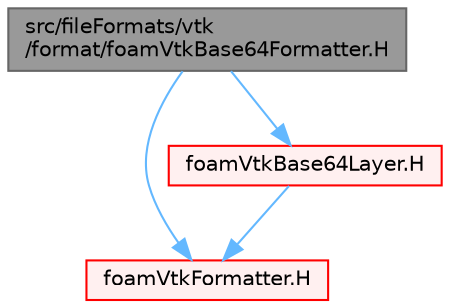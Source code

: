 digraph "src/fileFormats/vtk/format/foamVtkBase64Formatter.H"
{
 // LATEX_PDF_SIZE
  bgcolor="transparent";
  edge [fontname=Helvetica,fontsize=10,labelfontname=Helvetica,labelfontsize=10];
  node [fontname=Helvetica,fontsize=10,shape=box,height=0.2,width=0.4];
  Node1 [id="Node000001",label="src/fileFormats/vtk\l/format/foamVtkBase64Formatter.H",height=0.2,width=0.4,color="gray40", fillcolor="grey60", style="filled", fontcolor="black",tooltip=" "];
  Node1 -> Node2 [id="edge1_Node000001_Node000002",color="steelblue1",style="solid",tooltip=" "];
  Node2 [id="Node000002",label="foamVtkFormatter.H",height=0.2,width=0.4,color="red", fillcolor="#FFF0F0", style="filled",URL="$foamVtkFormatter_8H.html",tooltip=" "];
  Node1 -> Node110 [id="edge2_Node000001_Node000110",color="steelblue1",style="solid",tooltip=" "];
  Node110 [id="Node000110",label="foamVtkBase64Layer.H",height=0.2,width=0.4,color="red", fillcolor="#FFF0F0", style="filled",URL="$foamVtkBase64Layer_8H.html",tooltip=" "];
  Node110 -> Node2 [id="edge3_Node000110_Node000002",color="steelblue1",style="solid",tooltip=" "];
}
